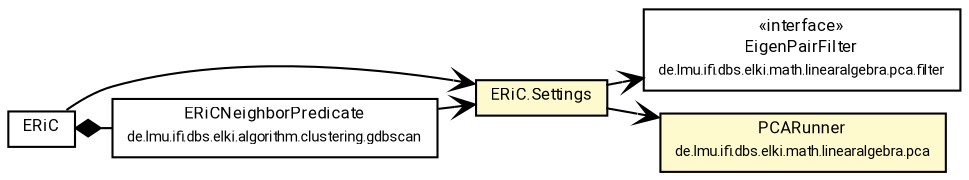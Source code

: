 #!/usr/local/bin/dot
#
# Class diagram 
# Generated by UMLGraph version R5_7_2-60-g0e99a6 (http://www.spinellis.gr/umlgraph/)
#

digraph G {
	graph [fontnames="svg"]
	edge [fontname="Roboto",fontsize=7,labelfontname="Roboto",labelfontsize=7,color="black"];
	node [fontname="Roboto",fontcolor="black",fontsize=8,shape=plaintext,margin=0,width=0,height=0];
	nodesep=0.15;
	ranksep=0.25;
	rankdir=LR;
	// de.lmu.ifi.dbs.elki.algorithm.clustering.correlation.ERiC<V extends de.lmu.ifi.dbs.elki.data.NumberVector>
	c3772833 [label=<<table title="de.lmu.ifi.dbs.elki.algorithm.clustering.correlation.ERiC" border="0" cellborder="1" cellspacing="0" cellpadding="2" href="ERiC.html" target="_parent">
		<tr><td><table border="0" cellspacing="0" cellpadding="1">
		<tr><td align="center" balign="center"> <font face="Roboto">ERiC</font> </td></tr>
		</table></td></tr>
		</table>>, URL="ERiC.html"];
	// de.lmu.ifi.dbs.elki.algorithm.clustering.correlation.ERiC.Settings
	c3772834 [label=<<table title="de.lmu.ifi.dbs.elki.algorithm.clustering.correlation.ERiC.Settings" border="0" cellborder="1" cellspacing="0" cellpadding="2" bgcolor="lemonChiffon" href="ERiC.Settings.html" target="_parent">
		<tr><td><table border="0" cellspacing="0" cellpadding="1">
		<tr><td align="center" balign="center"> <font face="Roboto">ERiC.Settings</font> </td></tr>
		</table></td></tr>
		</table>>, URL="ERiC.Settings.html"];
	// de.lmu.ifi.dbs.elki.algorithm.clustering.gdbscan.ERiCNeighborPredicate<V extends de.lmu.ifi.dbs.elki.data.NumberVector>
	c3773050 [label=<<table title="de.lmu.ifi.dbs.elki.algorithm.clustering.gdbscan.ERiCNeighborPredicate" border="0" cellborder="1" cellspacing="0" cellpadding="2" href="../gdbscan/ERiCNeighborPredicate.html" target="_parent">
		<tr><td><table border="0" cellspacing="0" cellpadding="1">
		<tr><td align="center" balign="center"> <font face="Roboto">ERiCNeighborPredicate</font> </td></tr>
		<tr><td align="center" balign="center"> <font face="Roboto" point-size="7.0">de.lmu.ifi.dbs.elki.algorithm.clustering.gdbscan</font> </td></tr>
		</table></td></tr>
		</table>>, URL="../gdbscan/ERiCNeighborPredicate.html"];
	// de.lmu.ifi.dbs.elki.math.linearalgebra.pca.filter.EigenPairFilter
	c3773953 [label=<<table title="de.lmu.ifi.dbs.elki.math.linearalgebra.pca.filter.EigenPairFilter" border="0" cellborder="1" cellspacing="0" cellpadding="2" href="../../../math/linearalgebra/pca/filter/EigenPairFilter.html" target="_parent">
		<tr><td><table border="0" cellspacing="0" cellpadding="1">
		<tr><td align="center" balign="center"> &#171;interface&#187; </td></tr>
		<tr><td align="center" balign="center"> <font face="Roboto">EigenPairFilter</font> </td></tr>
		<tr><td align="center" balign="center"> <font face="Roboto" point-size="7.0">de.lmu.ifi.dbs.elki.math.linearalgebra.pca.filter</font> </td></tr>
		</table></td></tr>
		</table>>, URL="../../../math/linearalgebra/pca/filter/EigenPairFilter.html"];
	// de.lmu.ifi.dbs.elki.math.linearalgebra.pca.PCARunner
	c3773965 [label=<<table title="de.lmu.ifi.dbs.elki.math.linearalgebra.pca.PCARunner" border="0" cellborder="1" cellspacing="0" cellpadding="2" bgcolor="LemonChiffon" href="../../../math/linearalgebra/pca/PCARunner.html" target="_parent">
		<tr><td><table border="0" cellspacing="0" cellpadding="1">
		<tr><td align="center" balign="center"> <font face="Roboto">PCARunner</font> </td></tr>
		<tr><td align="center" balign="center"> <font face="Roboto" point-size="7.0">de.lmu.ifi.dbs.elki.math.linearalgebra.pca</font> </td></tr>
		</table></td></tr>
		</table>>, URL="../../../math/linearalgebra/pca/PCARunner.html"];
	// de.lmu.ifi.dbs.elki.algorithm.clustering.correlation.ERiC<V extends de.lmu.ifi.dbs.elki.data.NumberVector> composed de.lmu.ifi.dbs.elki.algorithm.clustering.gdbscan.ERiCNeighborPredicate<V extends de.lmu.ifi.dbs.elki.data.NumberVector>
	c3772833 -> c3773050 [arrowhead=none,arrowtail=diamond,dir=back,weight=6];
	// de.lmu.ifi.dbs.elki.algorithm.clustering.correlation.ERiC<V extends de.lmu.ifi.dbs.elki.data.NumberVector> navassoc de.lmu.ifi.dbs.elki.algorithm.clustering.correlation.ERiC.Settings
	c3772833 -> c3772834 [arrowhead=open,weight=1];
	// de.lmu.ifi.dbs.elki.algorithm.clustering.correlation.ERiC.Settings navassoc de.lmu.ifi.dbs.elki.math.linearalgebra.pca.PCARunner
	c3772834 -> c3773965 [arrowhead=open,weight=1];
	// de.lmu.ifi.dbs.elki.algorithm.clustering.correlation.ERiC.Settings navassoc de.lmu.ifi.dbs.elki.math.linearalgebra.pca.filter.EigenPairFilter
	c3772834 -> c3773953 [arrowhead=open,weight=1];
	// de.lmu.ifi.dbs.elki.algorithm.clustering.gdbscan.ERiCNeighborPredicate<V extends de.lmu.ifi.dbs.elki.data.NumberVector> navassoc de.lmu.ifi.dbs.elki.algorithm.clustering.correlation.ERiC.Settings
	c3773050 -> c3772834 [arrowhead=open,weight=1];
}

